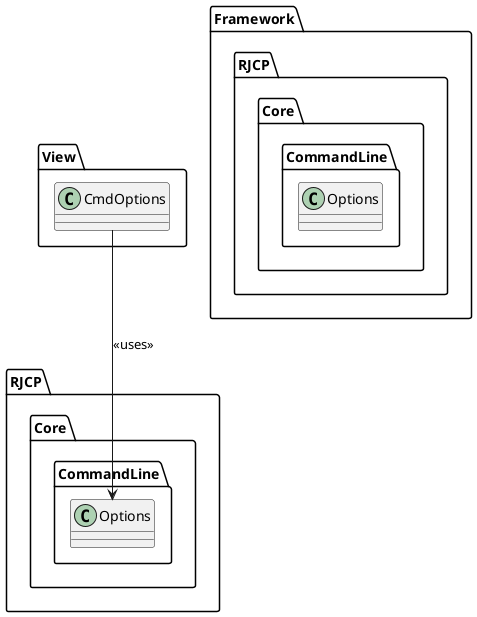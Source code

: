 @startuml View.CommandLine

namespace View {
    class CmdOptions
}

package Framework {
    namespace RJCP.Core.CommandLine {
        class Options
    }
}

View.CmdOptions -d-> RJCP.Core.CommandLine.Options : <<uses>>

@enduml